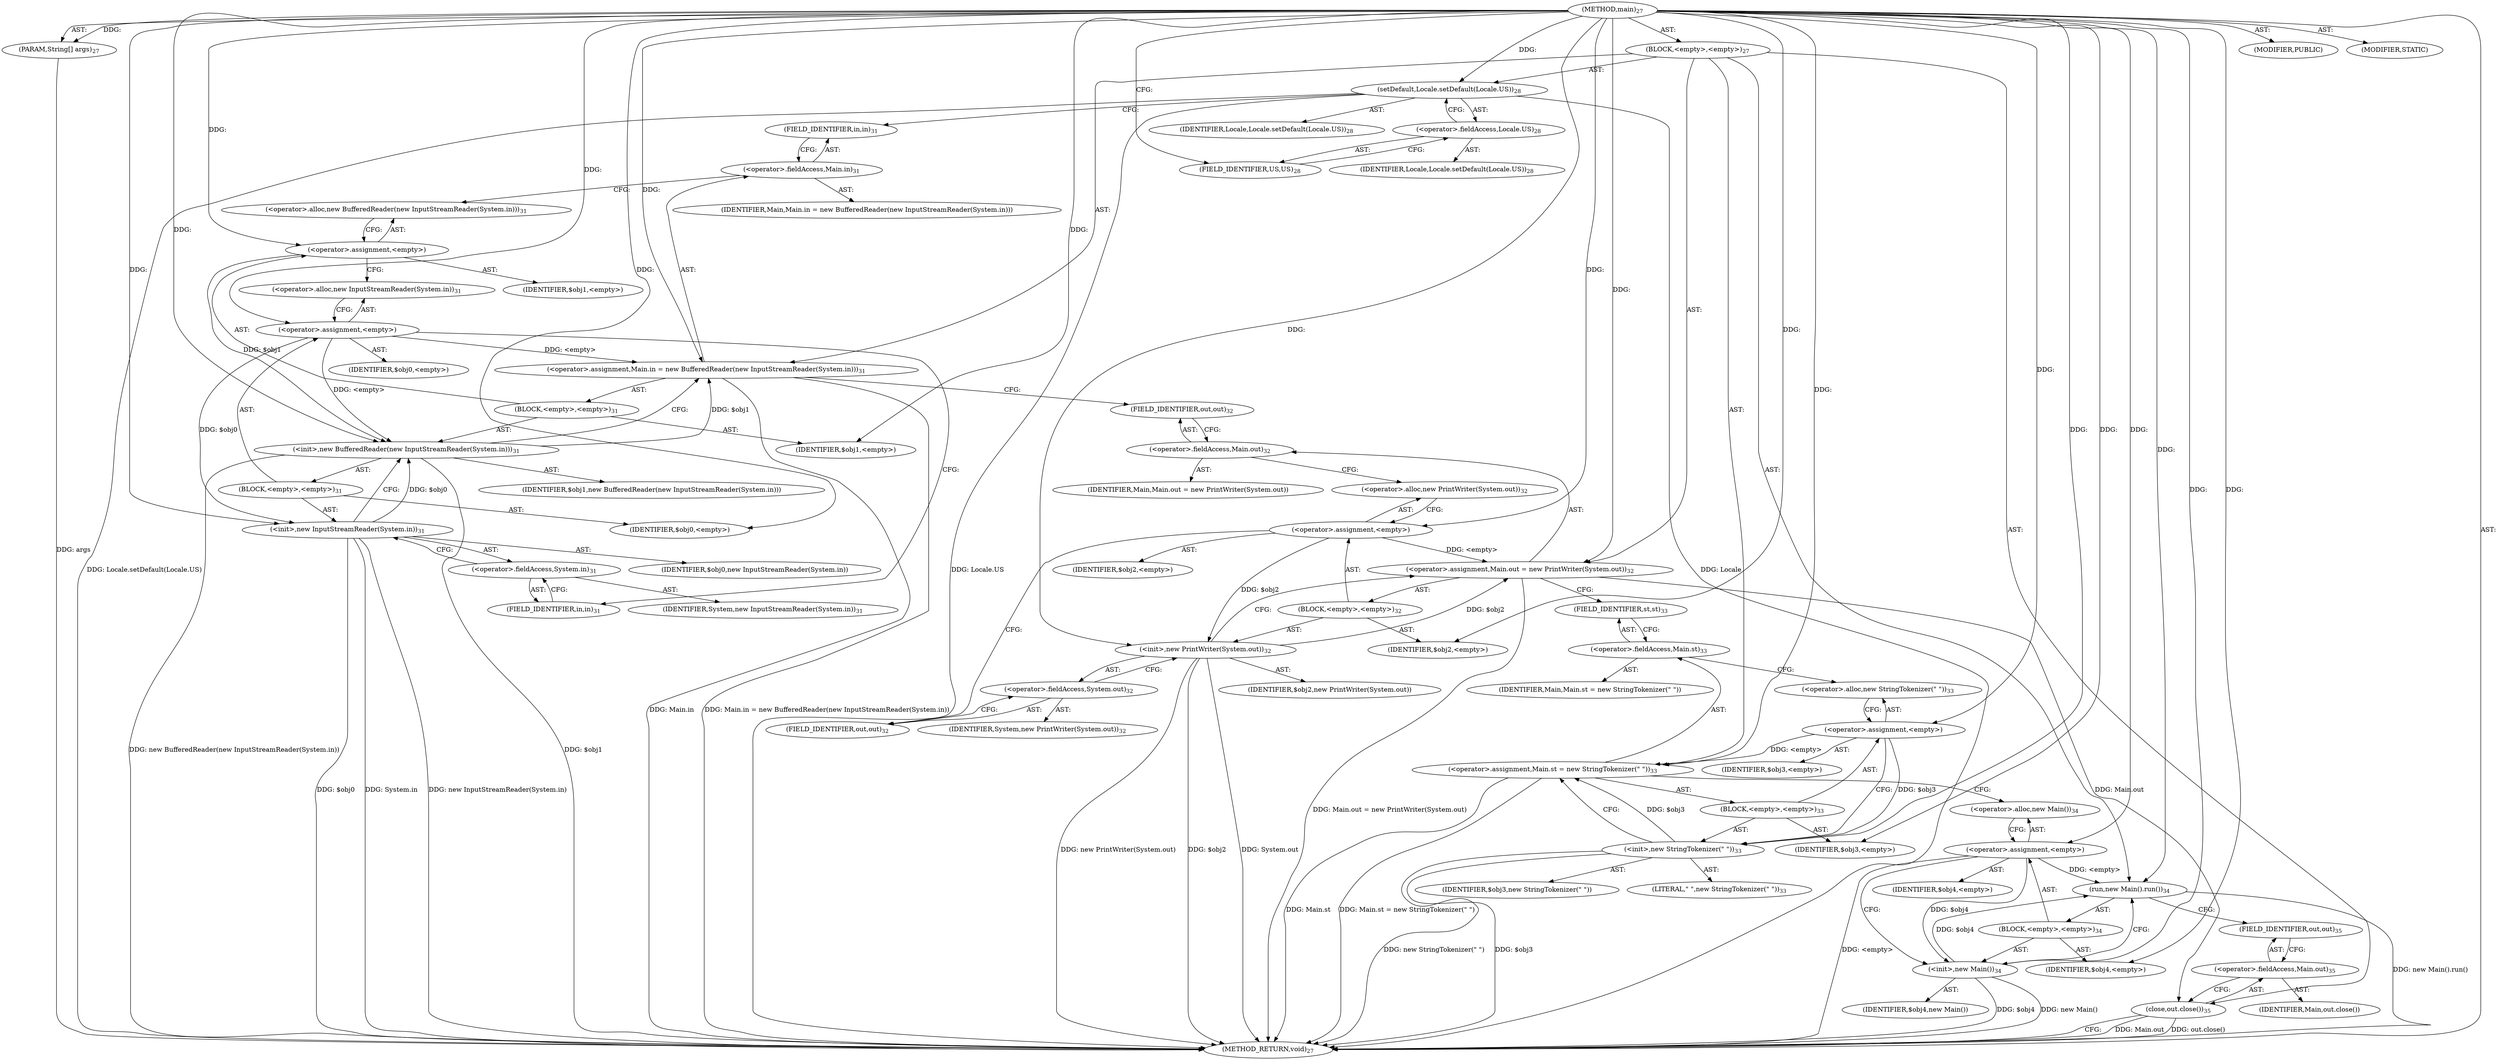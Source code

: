 digraph "main" {  
"115" [label = <(METHOD,main)<SUB>27</SUB>> ]
"116" [label = <(PARAM,String[] args)<SUB>27</SUB>> ]
"117" [label = <(BLOCK,&lt;empty&gt;,&lt;empty&gt;)<SUB>27</SUB>> ]
"118" [label = <(setDefault,Locale.setDefault(Locale.US))<SUB>28</SUB>> ]
"119" [label = <(IDENTIFIER,Locale,Locale.setDefault(Locale.US))<SUB>28</SUB>> ]
"120" [label = <(&lt;operator&gt;.fieldAccess,Locale.US)<SUB>28</SUB>> ]
"121" [label = <(IDENTIFIER,Locale,Locale.setDefault(Locale.US))<SUB>28</SUB>> ]
"122" [label = <(FIELD_IDENTIFIER,US,US)<SUB>28</SUB>> ]
"123" [label = <(&lt;operator&gt;.assignment,Main.in = new BufferedReader(new InputStreamReader(System.in)))<SUB>31</SUB>> ]
"124" [label = <(&lt;operator&gt;.fieldAccess,Main.in)<SUB>31</SUB>> ]
"125" [label = <(IDENTIFIER,Main,Main.in = new BufferedReader(new InputStreamReader(System.in)))> ]
"126" [label = <(FIELD_IDENTIFIER,in,in)<SUB>31</SUB>> ]
"127" [label = <(BLOCK,&lt;empty&gt;,&lt;empty&gt;)<SUB>31</SUB>> ]
"128" [label = <(&lt;operator&gt;.assignment,&lt;empty&gt;)> ]
"129" [label = <(IDENTIFIER,$obj1,&lt;empty&gt;)> ]
"130" [label = <(&lt;operator&gt;.alloc,new BufferedReader(new InputStreamReader(System.in)))<SUB>31</SUB>> ]
"131" [label = <(&lt;init&gt;,new BufferedReader(new InputStreamReader(System.in)))<SUB>31</SUB>> ]
"132" [label = <(IDENTIFIER,$obj1,new BufferedReader(new InputStreamReader(System.in)))> ]
"133" [label = <(BLOCK,&lt;empty&gt;,&lt;empty&gt;)<SUB>31</SUB>> ]
"134" [label = <(&lt;operator&gt;.assignment,&lt;empty&gt;)> ]
"135" [label = <(IDENTIFIER,$obj0,&lt;empty&gt;)> ]
"136" [label = <(&lt;operator&gt;.alloc,new InputStreamReader(System.in))<SUB>31</SUB>> ]
"137" [label = <(&lt;init&gt;,new InputStreamReader(System.in))<SUB>31</SUB>> ]
"138" [label = <(IDENTIFIER,$obj0,new InputStreamReader(System.in))> ]
"139" [label = <(&lt;operator&gt;.fieldAccess,System.in)<SUB>31</SUB>> ]
"140" [label = <(IDENTIFIER,System,new InputStreamReader(System.in))<SUB>31</SUB>> ]
"141" [label = <(FIELD_IDENTIFIER,in,in)<SUB>31</SUB>> ]
"142" [label = <(IDENTIFIER,$obj0,&lt;empty&gt;)> ]
"143" [label = <(IDENTIFIER,$obj1,&lt;empty&gt;)> ]
"144" [label = <(&lt;operator&gt;.assignment,Main.out = new PrintWriter(System.out))<SUB>32</SUB>> ]
"145" [label = <(&lt;operator&gt;.fieldAccess,Main.out)<SUB>32</SUB>> ]
"146" [label = <(IDENTIFIER,Main,Main.out = new PrintWriter(System.out))> ]
"147" [label = <(FIELD_IDENTIFIER,out,out)<SUB>32</SUB>> ]
"148" [label = <(BLOCK,&lt;empty&gt;,&lt;empty&gt;)<SUB>32</SUB>> ]
"149" [label = <(&lt;operator&gt;.assignment,&lt;empty&gt;)> ]
"150" [label = <(IDENTIFIER,$obj2,&lt;empty&gt;)> ]
"151" [label = <(&lt;operator&gt;.alloc,new PrintWriter(System.out))<SUB>32</SUB>> ]
"152" [label = <(&lt;init&gt;,new PrintWriter(System.out))<SUB>32</SUB>> ]
"153" [label = <(IDENTIFIER,$obj2,new PrintWriter(System.out))> ]
"154" [label = <(&lt;operator&gt;.fieldAccess,System.out)<SUB>32</SUB>> ]
"155" [label = <(IDENTIFIER,System,new PrintWriter(System.out))<SUB>32</SUB>> ]
"156" [label = <(FIELD_IDENTIFIER,out,out)<SUB>32</SUB>> ]
"157" [label = <(IDENTIFIER,$obj2,&lt;empty&gt;)> ]
"158" [label = <(&lt;operator&gt;.assignment,Main.st = new StringTokenizer(&quot; &quot;))<SUB>33</SUB>> ]
"159" [label = <(&lt;operator&gt;.fieldAccess,Main.st)<SUB>33</SUB>> ]
"160" [label = <(IDENTIFIER,Main,Main.st = new StringTokenizer(&quot; &quot;))> ]
"161" [label = <(FIELD_IDENTIFIER,st,st)<SUB>33</SUB>> ]
"162" [label = <(BLOCK,&lt;empty&gt;,&lt;empty&gt;)<SUB>33</SUB>> ]
"163" [label = <(&lt;operator&gt;.assignment,&lt;empty&gt;)> ]
"164" [label = <(IDENTIFIER,$obj3,&lt;empty&gt;)> ]
"165" [label = <(&lt;operator&gt;.alloc,new StringTokenizer(&quot; &quot;))<SUB>33</SUB>> ]
"166" [label = <(&lt;init&gt;,new StringTokenizer(&quot; &quot;))<SUB>33</SUB>> ]
"167" [label = <(IDENTIFIER,$obj3,new StringTokenizer(&quot; &quot;))> ]
"168" [label = <(LITERAL,&quot; &quot;,new StringTokenizer(&quot; &quot;))<SUB>33</SUB>> ]
"169" [label = <(IDENTIFIER,$obj3,&lt;empty&gt;)> ]
"170" [label = <(run,new Main().run())<SUB>34</SUB>> ]
"171" [label = <(BLOCK,&lt;empty&gt;,&lt;empty&gt;)<SUB>34</SUB>> ]
"172" [label = <(&lt;operator&gt;.assignment,&lt;empty&gt;)> ]
"173" [label = <(IDENTIFIER,$obj4,&lt;empty&gt;)> ]
"174" [label = <(&lt;operator&gt;.alloc,new Main())<SUB>34</SUB>> ]
"175" [label = <(&lt;init&gt;,new Main())<SUB>34</SUB>> ]
"176" [label = <(IDENTIFIER,$obj4,new Main())> ]
"177" [label = <(IDENTIFIER,$obj4,&lt;empty&gt;)> ]
"178" [label = <(close,out.close())<SUB>35</SUB>> ]
"179" [label = <(&lt;operator&gt;.fieldAccess,Main.out)<SUB>35</SUB>> ]
"180" [label = <(IDENTIFIER,Main,out.close())> ]
"181" [label = <(FIELD_IDENTIFIER,out,out)<SUB>35</SUB>> ]
"182" [label = <(MODIFIER,PUBLIC)> ]
"183" [label = <(MODIFIER,STATIC)> ]
"184" [label = <(METHOD_RETURN,void)<SUB>27</SUB>> ]
  "115" -> "116"  [ label = "AST: "] 
  "115" -> "117"  [ label = "AST: "] 
  "115" -> "182"  [ label = "AST: "] 
  "115" -> "183"  [ label = "AST: "] 
  "115" -> "184"  [ label = "AST: "] 
  "117" -> "118"  [ label = "AST: "] 
  "117" -> "123"  [ label = "AST: "] 
  "117" -> "144"  [ label = "AST: "] 
  "117" -> "158"  [ label = "AST: "] 
  "117" -> "170"  [ label = "AST: "] 
  "117" -> "178"  [ label = "AST: "] 
  "118" -> "119"  [ label = "AST: "] 
  "118" -> "120"  [ label = "AST: "] 
  "120" -> "121"  [ label = "AST: "] 
  "120" -> "122"  [ label = "AST: "] 
  "123" -> "124"  [ label = "AST: "] 
  "123" -> "127"  [ label = "AST: "] 
  "124" -> "125"  [ label = "AST: "] 
  "124" -> "126"  [ label = "AST: "] 
  "127" -> "128"  [ label = "AST: "] 
  "127" -> "131"  [ label = "AST: "] 
  "127" -> "143"  [ label = "AST: "] 
  "128" -> "129"  [ label = "AST: "] 
  "128" -> "130"  [ label = "AST: "] 
  "131" -> "132"  [ label = "AST: "] 
  "131" -> "133"  [ label = "AST: "] 
  "133" -> "134"  [ label = "AST: "] 
  "133" -> "137"  [ label = "AST: "] 
  "133" -> "142"  [ label = "AST: "] 
  "134" -> "135"  [ label = "AST: "] 
  "134" -> "136"  [ label = "AST: "] 
  "137" -> "138"  [ label = "AST: "] 
  "137" -> "139"  [ label = "AST: "] 
  "139" -> "140"  [ label = "AST: "] 
  "139" -> "141"  [ label = "AST: "] 
  "144" -> "145"  [ label = "AST: "] 
  "144" -> "148"  [ label = "AST: "] 
  "145" -> "146"  [ label = "AST: "] 
  "145" -> "147"  [ label = "AST: "] 
  "148" -> "149"  [ label = "AST: "] 
  "148" -> "152"  [ label = "AST: "] 
  "148" -> "157"  [ label = "AST: "] 
  "149" -> "150"  [ label = "AST: "] 
  "149" -> "151"  [ label = "AST: "] 
  "152" -> "153"  [ label = "AST: "] 
  "152" -> "154"  [ label = "AST: "] 
  "154" -> "155"  [ label = "AST: "] 
  "154" -> "156"  [ label = "AST: "] 
  "158" -> "159"  [ label = "AST: "] 
  "158" -> "162"  [ label = "AST: "] 
  "159" -> "160"  [ label = "AST: "] 
  "159" -> "161"  [ label = "AST: "] 
  "162" -> "163"  [ label = "AST: "] 
  "162" -> "166"  [ label = "AST: "] 
  "162" -> "169"  [ label = "AST: "] 
  "163" -> "164"  [ label = "AST: "] 
  "163" -> "165"  [ label = "AST: "] 
  "166" -> "167"  [ label = "AST: "] 
  "166" -> "168"  [ label = "AST: "] 
  "170" -> "171"  [ label = "AST: "] 
  "171" -> "172"  [ label = "AST: "] 
  "171" -> "175"  [ label = "AST: "] 
  "171" -> "177"  [ label = "AST: "] 
  "172" -> "173"  [ label = "AST: "] 
  "172" -> "174"  [ label = "AST: "] 
  "175" -> "176"  [ label = "AST: "] 
  "178" -> "179"  [ label = "AST: "] 
  "179" -> "180"  [ label = "AST: "] 
  "179" -> "181"  [ label = "AST: "] 
  "118" -> "126"  [ label = "CFG: "] 
  "123" -> "147"  [ label = "CFG: "] 
  "144" -> "161"  [ label = "CFG: "] 
  "158" -> "174"  [ label = "CFG: "] 
  "170" -> "181"  [ label = "CFG: "] 
  "178" -> "184"  [ label = "CFG: "] 
  "120" -> "118"  [ label = "CFG: "] 
  "124" -> "130"  [ label = "CFG: "] 
  "145" -> "151"  [ label = "CFG: "] 
  "159" -> "165"  [ label = "CFG: "] 
  "179" -> "178"  [ label = "CFG: "] 
  "122" -> "120"  [ label = "CFG: "] 
  "126" -> "124"  [ label = "CFG: "] 
  "128" -> "136"  [ label = "CFG: "] 
  "131" -> "123"  [ label = "CFG: "] 
  "147" -> "145"  [ label = "CFG: "] 
  "149" -> "156"  [ label = "CFG: "] 
  "152" -> "144"  [ label = "CFG: "] 
  "161" -> "159"  [ label = "CFG: "] 
  "163" -> "166"  [ label = "CFG: "] 
  "166" -> "158"  [ label = "CFG: "] 
  "172" -> "175"  [ label = "CFG: "] 
  "175" -> "170"  [ label = "CFG: "] 
  "181" -> "179"  [ label = "CFG: "] 
  "130" -> "128"  [ label = "CFG: "] 
  "151" -> "149"  [ label = "CFG: "] 
  "154" -> "152"  [ label = "CFG: "] 
  "165" -> "163"  [ label = "CFG: "] 
  "174" -> "172"  [ label = "CFG: "] 
  "134" -> "141"  [ label = "CFG: "] 
  "137" -> "131"  [ label = "CFG: "] 
  "156" -> "154"  [ label = "CFG: "] 
  "136" -> "134"  [ label = "CFG: "] 
  "139" -> "137"  [ label = "CFG: "] 
  "141" -> "139"  [ label = "CFG: "] 
  "115" -> "122"  [ label = "CFG: "] 
  "116" -> "184"  [ label = "DDG: args"] 
  "118" -> "184"  [ label = "DDG: Locale"] 
  "118" -> "184"  [ label = "DDG: Locale.US"] 
  "118" -> "184"  [ label = "DDG: Locale.setDefault(Locale.US)"] 
  "123" -> "184"  [ label = "DDG: Main.in"] 
  "131" -> "184"  [ label = "DDG: $obj1"] 
  "137" -> "184"  [ label = "DDG: $obj0"] 
  "137" -> "184"  [ label = "DDG: System.in"] 
  "137" -> "184"  [ label = "DDG: new InputStreamReader(System.in)"] 
  "131" -> "184"  [ label = "DDG: new BufferedReader(new InputStreamReader(System.in))"] 
  "123" -> "184"  [ label = "DDG: Main.in = new BufferedReader(new InputStreamReader(System.in))"] 
  "152" -> "184"  [ label = "DDG: $obj2"] 
  "152" -> "184"  [ label = "DDG: System.out"] 
  "152" -> "184"  [ label = "DDG: new PrintWriter(System.out)"] 
  "144" -> "184"  [ label = "DDG: Main.out = new PrintWriter(System.out)"] 
  "158" -> "184"  [ label = "DDG: Main.st"] 
  "166" -> "184"  [ label = "DDG: $obj3"] 
  "166" -> "184"  [ label = "DDG: new StringTokenizer(&quot; &quot;)"] 
  "158" -> "184"  [ label = "DDG: Main.st = new StringTokenizer(&quot; &quot;)"] 
  "172" -> "184"  [ label = "DDG: &lt;empty&gt;"] 
  "175" -> "184"  [ label = "DDG: $obj4"] 
  "175" -> "184"  [ label = "DDG: new Main()"] 
  "170" -> "184"  [ label = "DDG: new Main().run()"] 
  "178" -> "184"  [ label = "DDG: Main.out"] 
  "178" -> "184"  [ label = "DDG: out.close()"] 
  "115" -> "116"  [ label = "DDG: "] 
  "134" -> "123"  [ label = "DDG: &lt;empty&gt;"] 
  "131" -> "123"  [ label = "DDG: $obj1"] 
  "115" -> "123"  [ label = "DDG: "] 
  "149" -> "144"  [ label = "DDG: &lt;empty&gt;"] 
  "152" -> "144"  [ label = "DDG: $obj2"] 
  "115" -> "144"  [ label = "DDG: "] 
  "163" -> "158"  [ label = "DDG: &lt;empty&gt;"] 
  "166" -> "158"  [ label = "DDG: $obj3"] 
  "115" -> "158"  [ label = "DDG: "] 
  "115" -> "118"  [ label = "DDG: "] 
  "172" -> "170"  [ label = "DDG: &lt;empty&gt;"] 
  "175" -> "170"  [ label = "DDG: $obj4"] 
  "115" -> "170"  [ label = "DDG: "] 
  "144" -> "178"  [ label = "DDG: Main.out"] 
  "115" -> "128"  [ label = "DDG: "] 
  "115" -> "143"  [ label = "DDG: "] 
  "115" -> "149"  [ label = "DDG: "] 
  "115" -> "157"  [ label = "DDG: "] 
  "115" -> "163"  [ label = "DDG: "] 
  "115" -> "169"  [ label = "DDG: "] 
  "115" -> "172"  [ label = "DDG: "] 
  "115" -> "177"  [ label = "DDG: "] 
  "128" -> "131"  [ label = "DDG: $obj1"] 
  "115" -> "131"  [ label = "DDG: "] 
  "134" -> "131"  [ label = "DDG: &lt;empty&gt;"] 
  "137" -> "131"  [ label = "DDG: $obj0"] 
  "149" -> "152"  [ label = "DDG: $obj2"] 
  "115" -> "152"  [ label = "DDG: "] 
  "163" -> "166"  [ label = "DDG: $obj3"] 
  "115" -> "166"  [ label = "DDG: "] 
  "172" -> "175"  [ label = "DDG: $obj4"] 
  "115" -> "175"  [ label = "DDG: "] 
  "115" -> "134"  [ label = "DDG: "] 
  "115" -> "142"  [ label = "DDG: "] 
  "134" -> "137"  [ label = "DDG: $obj0"] 
  "115" -> "137"  [ label = "DDG: "] 
}
